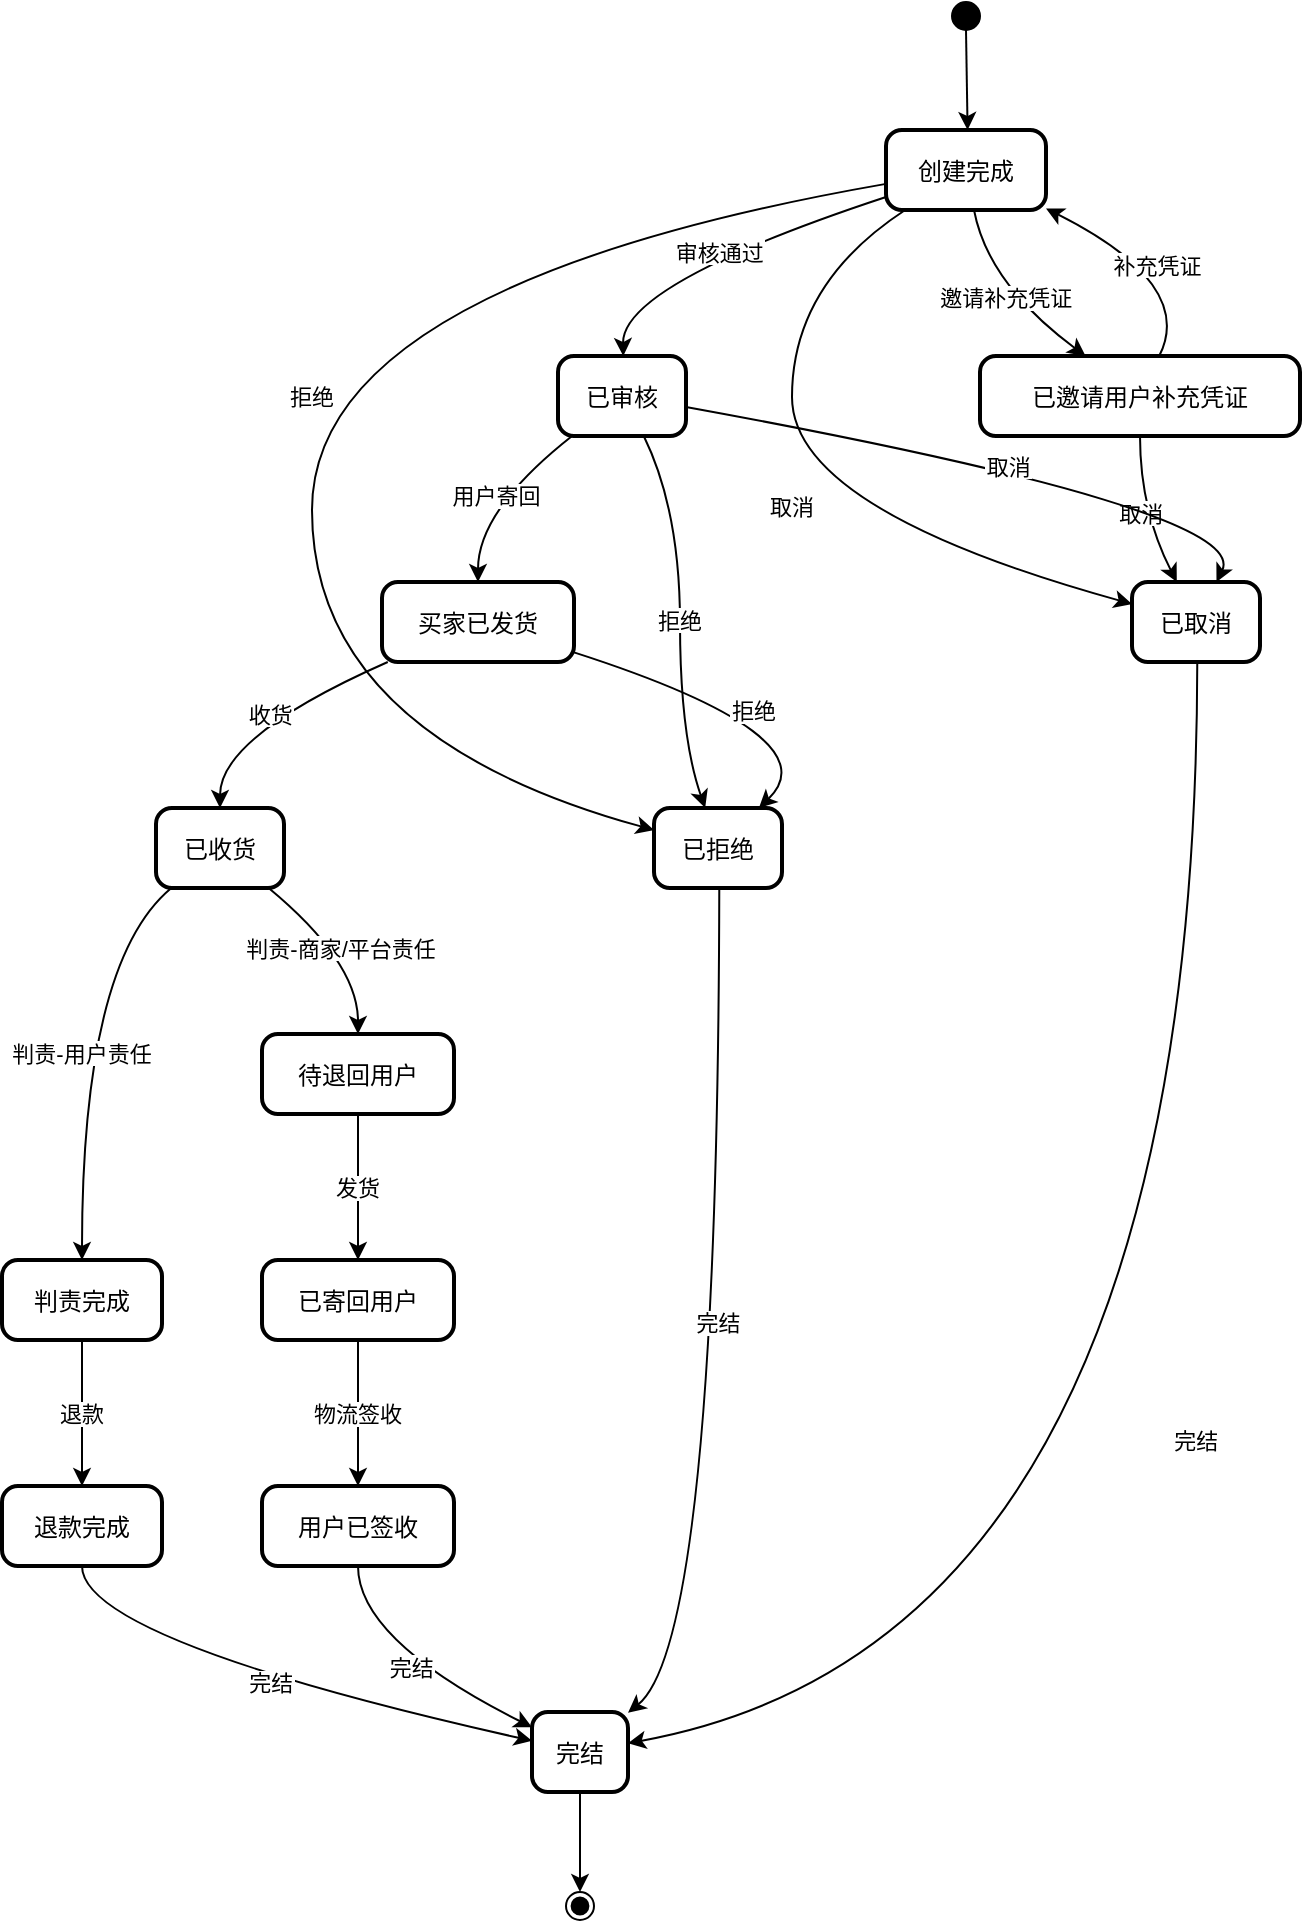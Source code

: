 <mxfile version="28.0.7">
  <diagram name="第 1 页" id="4yQItZhKM1FSXz17wNu8">
    <mxGraphModel dx="1426" dy="766" grid="1" gridSize="10" guides="1" tooltips="1" connect="1" arrows="1" fold="1" page="1" pageScale="1" pageWidth="827" pageHeight="1169" math="0" shadow="0">
      <root>
        <mxCell id="0" />
        <mxCell id="1" parent="0" />
        <mxCell id="TzoFvlbPLDbw41ZiefUc-1" value="" style="ellipse;fillColor=strokeColor;" vertex="1" parent="1">
          <mxGeometry x="495" y="20" width="14" height="14" as="geometry" />
        </mxCell>
        <mxCell id="TzoFvlbPLDbw41ZiefUc-2" value="创建完成" style="rounded=1;arcSize=20;strokeWidth=2" vertex="1" parent="1">
          <mxGeometry x="462" y="84" width="80" height="40" as="geometry" />
        </mxCell>
        <mxCell id="TzoFvlbPLDbw41ZiefUc-3" value="已邀请用户补充凭证" style="rounded=1;arcSize=20;strokeWidth=2" vertex="1" parent="1">
          <mxGeometry x="509" y="197" width="160" height="40" as="geometry" />
        </mxCell>
        <mxCell id="TzoFvlbPLDbw41ZiefUc-4" value="已取消" style="rounded=1;arcSize=20;strokeWidth=2" vertex="1" parent="1">
          <mxGeometry x="585" y="310" width="64" height="40" as="geometry" />
        </mxCell>
        <mxCell id="TzoFvlbPLDbw41ZiefUc-5" value="已拒绝" style="rounded=1;arcSize=20;strokeWidth=2" vertex="1" parent="1">
          <mxGeometry x="346" y="423" width="64" height="40" as="geometry" />
        </mxCell>
        <mxCell id="TzoFvlbPLDbw41ZiefUc-6" value="已审核" style="rounded=1;arcSize=20;strokeWidth=2" vertex="1" parent="1">
          <mxGeometry x="298" y="197" width="64" height="40" as="geometry" />
        </mxCell>
        <mxCell id="TzoFvlbPLDbw41ZiefUc-7" value="买家已发货" style="rounded=1;arcSize=20;strokeWidth=2" vertex="1" parent="1">
          <mxGeometry x="210" y="310" width="96" height="40" as="geometry" />
        </mxCell>
        <mxCell id="TzoFvlbPLDbw41ZiefUc-8" value="已收货" style="rounded=1;arcSize=20;strokeWidth=2" vertex="1" parent="1">
          <mxGeometry x="97" y="423" width="64" height="40" as="geometry" />
        </mxCell>
        <mxCell id="TzoFvlbPLDbw41ZiefUc-9" value="判责完成" style="rounded=1;arcSize=20;strokeWidth=2" vertex="1" parent="1">
          <mxGeometry x="20" y="649" width="80" height="40" as="geometry" />
        </mxCell>
        <mxCell id="TzoFvlbPLDbw41ZiefUc-10" value="待退回用户" style="rounded=1;arcSize=20;strokeWidth=2" vertex="1" parent="1">
          <mxGeometry x="150" y="536" width="96" height="40" as="geometry" />
        </mxCell>
        <mxCell id="TzoFvlbPLDbw41ZiefUc-11" value="退款完成" style="rounded=1;arcSize=20;strokeWidth=2" vertex="1" parent="1">
          <mxGeometry x="20" y="762" width="80" height="40" as="geometry" />
        </mxCell>
        <mxCell id="TzoFvlbPLDbw41ZiefUc-12" value="完结" style="rounded=1;arcSize=20;strokeWidth=2" vertex="1" parent="1">
          <mxGeometry x="285" y="875" width="48" height="40" as="geometry" />
        </mxCell>
        <mxCell id="TzoFvlbPLDbw41ZiefUc-13" value="已寄回用户" style="rounded=1;arcSize=20;strokeWidth=2" vertex="1" parent="1">
          <mxGeometry x="150" y="649" width="96" height="40" as="geometry" />
        </mxCell>
        <mxCell id="TzoFvlbPLDbw41ZiefUc-14" value="用户已签收" style="rounded=1;arcSize=20;strokeWidth=2" vertex="1" parent="1">
          <mxGeometry x="150" y="762" width="96" height="40" as="geometry" />
        </mxCell>
        <mxCell id="TzoFvlbPLDbw41ZiefUc-15" value="" style="ellipse;shape=endState;fillColor=strokeColor;" vertex="1" parent="1">
          <mxGeometry x="302" y="965" width="14" height="14" as="geometry" />
        </mxCell>
        <mxCell id="TzoFvlbPLDbw41ZiefUc-16" value="" style="curved=1;startArrow=none;;exitX=0.53;exitY=1;entryX=0.51;entryY=0;rounded=0;" edge="1" parent="1" source="TzoFvlbPLDbw41ZiefUc-1" target="TzoFvlbPLDbw41ZiefUc-2">
          <mxGeometry relative="1" as="geometry">
            <Array as="points" />
          </mxGeometry>
        </mxCell>
        <mxCell id="TzoFvlbPLDbw41ZiefUc-17" value="邀请补充凭证" style="curved=1;startArrow=none;;exitX=0.55;exitY=1;entryX=0.33;entryY=0;rounded=0;" edge="1" parent="1" source="TzoFvlbPLDbw41ZiefUc-2" target="TzoFvlbPLDbw41ZiefUc-3">
          <mxGeometry relative="1" as="geometry">
            <Array as="points">
              <mxPoint x="513" y="161" />
            </Array>
          </mxGeometry>
        </mxCell>
        <mxCell id="TzoFvlbPLDbw41ZiefUc-18" value="取消" style="curved=1;startArrow=none;;exitX=0.12;exitY=1;entryX=0.01;entryY=0.28;rounded=0;" edge="1" parent="1" source="TzoFvlbPLDbw41ZiefUc-2" target="TzoFvlbPLDbw41ZiefUc-4">
          <mxGeometry relative="1" as="geometry">
            <Array as="points">
              <mxPoint x="415" y="161" />
              <mxPoint x="415" y="274" />
            </Array>
          </mxGeometry>
        </mxCell>
        <mxCell id="TzoFvlbPLDbw41ZiefUc-19" value="拒绝" style="curved=1;startArrow=none;;exitX=0.01;exitY=0.67;entryX=0.01;entryY=0.28;rounded=0;" edge="1" parent="1" source="TzoFvlbPLDbw41ZiefUc-2" target="TzoFvlbPLDbw41ZiefUc-5">
          <mxGeometry relative="1" as="geometry">
            <Array as="points">
              <mxPoint x="175" y="161" />
              <mxPoint x="175" y="387" />
            </Array>
          </mxGeometry>
        </mxCell>
        <mxCell id="TzoFvlbPLDbw41ZiefUc-20" value="审核通过" style="curved=1;startArrow=none;;exitX=0.01;exitY=0.83;entryX=0.51;entryY=0;rounded=0;" edge="1" parent="1" source="TzoFvlbPLDbw41ZiefUc-2" target="TzoFvlbPLDbw41ZiefUc-6">
          <mxGeometry relative="1" as="geometry">
            <Array as="points">
              <mxPoint x="330" y="161" />
            </Array>
          </mxGeometry>
        </mxCell>
        <mxCell id="TzoFvlbPLDbw41ZiefUc-21" value="补充凭证" style="curved=1;startArrow=none;;exitX=0.56;exitY=0;entryX=1.01;entryY=0.99;rounded=0;" edge="1" parent="1" source="TzoFvlbPLDbw41ZiefUc-3" target="TzoFvlbPLDbw41ZiefUc-2">
          <mxGeometry relative="1" as="geometry">
            <Array as="points">
              <mxPoint x="617" y="161" />
            </Array>
          </mxGeometry>
        </mxCell>
        <mxCell id="TzoFvlbPLDbw41ZiefUc-22" value="取消" style="curved=1;startArrow=none;;exitX=0.5;exitY=1;entryX=0.35;entryY=0;rounded=0;" edge="1" parent="1" source="TzoFvlbPLDbw41ZiefUc-3" target="TzoFvlbPLDbw41ZiefUc-4">
          <mxGeometry relative="1" as="geometry">
            <Array as="points">
              <mxPoint x="589" y="274" />
            </Array>
          </mxGeometry>
        </mxCell>
        <mxCell id="TzoFvlbPLDbw41ZiefUc-23" value="取消" style="curved=1;startArrow=none;;exitX=1.01;exitY=0.64;entryX=0.66;entryY=0;rounded=0;" edge="1" parent="1" source="TzoFvlbPLDbw41ZiefUc-6" target="TzoFvlbPLDbw41ZiefUc-4">
          <mxGeometry relative="1" as="geometry">
            <Array as="points">
              <mxPoint x="645" y="274" />
            </Array>
          </mxGeometry>
        </mxCell>
        <mxCell id="TzoFvlbPLDbw41ZiefUc-24" value="拒绝" style="curved=1;startArrow=none;;exitX=0.67;exitY=1;entryX=0.4;entryY=0;rounded=0;" edge="1" parent="1" source="TzoFvlbPLDbw41ZiefUc-6" target="TzoFvlbPLDbw41ZiefUc-5">
          <mxGeometry relative="1" as="geometry">
            <Array as="points">
              <mxPoint x="359" y="274" />
              <mxPoint x="359" y="387" />
            </Array>
          </mxGeometry>
        </mxCell>
        <mxCell id="TzoFvlbPLDbw41ZiefUc-25" value="用户寄回" style="curved=1;startArrow=none;;exitX=0.11;exitY=1;entryX=0.5;entryY=0;rounded=0;" edge="1" parent="1" source="TzoFvlbPLDbw41ZiefUc-6" target="TzoFvlbPLDbw41ZiefUc-7">
          <mxGeometry relative="1" as="geometry">
            <Array as="points">
              <mxPoint x="258" y="274" />
            </Array>
          </mxGeometry>
        </mxCell>
        <mxCell id="TzoFvlbPLDbw41ZiefUc-26" value="拒绝" style="curved=1;startArrow=none;;exitX=1;exitY=0.88;entryX=0.82;entryY=0;rounded=0;" edge="1" parent="1" source="TzoFvlbPLDbw41ZiefUc-7" target="TzoFvlbPLDbw41ZiefUc-5">
          <mxGeometry relative="1" as="geometry">
            <Array as="points">
              <mxPoint x="436" y="387" />
            </Array>
          </mxGeometry>
        </mxCell>
        <mxCell id="TzoFvlbPLDbw41ZiefUc-27" value="收货" style="curved=1;startArrow=none;;exitX=0.03;exitY=1;entryX=0.5;entryY=0;rounded=0;" edge="1" parent="1" source="TzoFvlbPLDbw41ZiefUc-7" target="TzoFvlbPLDbw41ZiefUc-8">
          <mxGeometry relative="1" as="geometry">
            <Array as="points">
              <mxPoint x="129" y="387" />
            </Array>
          </mxGeometry>
        </mxCell>
        <mxCell id="TzoFvlbPLDbw41ZiefUc-28" value="判责-用户责任" style="curved=1;startArrow=none;;exitX=0.12;exitY=1;entryX=0.5;entryY=0;rounded=0;" edge="1" parent="1" source="TzoFvlbPLDbw41ZiefUc-8" target="TzoFvlbPLDbw41ZiefUc-9">
          <mxGeometry relative="1" as="geometry">
            <Array as="points">
              <mxPoint x="60" y="500" />
            </Array>
          </mxGeometry>
        </mxCell>
        <mxCell id="TzoFvlbPLDbw41ZiefUc-29" value="判责-商家/平台责任" style="curved=1;startArrow=none;;exitX=0.88;exitY=1;entryX=0.5;entryY=0;rounded=0;" edge="1" parent="1" source="TzoFvlbPLDbw41ZiefUc-8" target="TzoFvlbPLDbw41ZiefUc-10">
          <mxGeometry relative="1" as="geometry">
            <Array as="points">
              <mxPoint x="198" y="500" />
            </Array>
          </mxGeometry>
        </mxCell>
        <mxCell id="TzoFvlbPLDbw41ZiefUc-30" value="退款" style="curved=1;startArrow=none;;exitX=0.5;exitY=1;entryX=0.5;entryY=0;rounded=0;" edge="1" parent="1" source="TzoFvlbPLDbw41ZiefUc-9" target="TzoFvlbPLDbw41ZiefUc-11">
          <mxGeometry relative="1" as="geometry">
            <Array as="points" />
          </mxGeometry>
        </mxCell>
        <mxCell id="TzoFvlbPLDbw41ZiefUc-31" value="完结" style="curved=1;startArrow=none;;exitX=0.5;exitY=1;entryX=0;entryY=0.36;rounded=0;" edge="1" parent="1" source="TzoFvlbPLDbw41ZiefUc-11" target="TzoFvlbPLDbw41ZiefUc-12">
          <mxGeometry relative="1" as="geometry">
            <Array as="points">
              <mxPoint x="60" y="839" />
            </Array>
          </mxGeometry>
        </mxCell>
        <mxCell id="TzoFvlbPLDbw41ZiefUc-32" value="发货" style="curved=1;startArrow=none;;exitX=0.5;exitY=1;entryX=0.5;entryY=0;rounded=0;" edge="1" parent="1" source="TzoFvlbPLDbw41ZiefUc-10" target="TzoFvlbPLDbw41ZiefUc-13">
          <mxGeometry relative="1" as="geometry">
            <Array as="points" />
          </mxGeometry>
        </mxCell>
        <mxCell id="TzoFvlbPLDbw41ZiefUc-33" value="物流签收" style="curved=1;startArrow=none;;exitX=0.5;exitY=1;entryX=0.5;entryY=0;rounded=0;" edge="1" parent="1" source="TzoFvlbPLDbw41ZiefUc-13" target="TzoFvlbPLDbw41ZiefUc-14">
          <mxGeometry relative="1" as="geometry">
            <Array as="points" />
          </mxGeometry>
        </mxCell>
        <mxCell id="TzoFvlbPLDbw41ZiefUc-34" value="完结" style="curved=1;startArrow=none;;exitX=0.5;exitY=1;entryX=0;entryY=0.19;rounded=0;" edge="1" parent="1" source="TzoFvlbPLDbw41ZiefUc-14" target="TzoFvlbPLDbw41ZiefUc-12">
          <mxGeometry relative="1" as="geometry">
            <Array as="points">
              <mxPoint x="198" y="839" />
            </Array>
          </mxGeometry>
        </mxCell>
        <mxCell id="TzoFvlbPLDbw41ZiefUc-35" value="完结" style="curved=1;startArrow=none;;exitX=0.51;exitY=1;entryX=1;entryY=0.01;rounded=0;" edge="1" parent="1" source="TzoFvlbPLDbw41ZiefUc-5" target="TzoFvlbPLDbw41ZiefUc-12">
          <mxGeometry relative="1" as="geometry">
            <Array as="points">
              <mxPoint x="378" y="839" />
            </Array>
          </mxGeometry>
        </mxCell>
        <mxCell id="TzoFvlbPLDbw41ZiefUc-36" value="完结" style="curved=1;startArrow=none;;exitX=0.51;exitY=1;entryX=1;entryY=0.39;rounded=0;" edge="1" parent="1" source="TzoFvlbPLDbw41ZiefUc-4" target="TzoFvlbPLDbw41ZiefUc-12">
          <mxGeometry relative="1" as="geometry">
            <Array as="points">
              <mxPoint x="617" y="839" />
            </Array>
          </mxGeometry>
        </mxCell>
        <mxCell id="TzoFvlbPLDbw41ZiefUc-37" value="" style="curved=1;startArrow=none;;exitX=0.5;exitY=1;entryX=0.5;entryY=0;rounded=0;" edge="1" parent="1" source="TzoFvlbPLDbw41ZiefUc-12" target="TzoFvlbPLDbw41ZiefUc-15">
          <mxGeometry relative="1" as="geometry">
            <Array as="points" />
          </mxGeometry>
        </mxCell>
      </root>
    </mxGraphModel>
  </diagram>
</mxfile>
